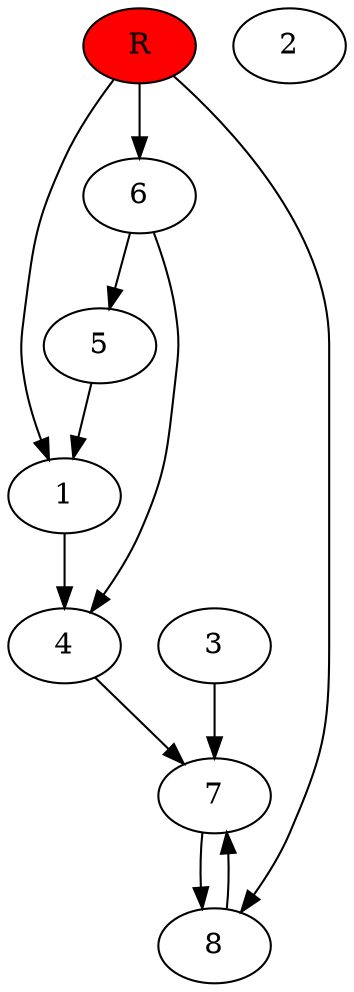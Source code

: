 digraph prb10667 {
	1
	2
	3
	4
	5
	6
	7
	8
	R [fillcolor="#ff0000" style=filled]
	1 -> 4
	3 -> 7
	4 -> 7
	5 -> 1
	6 -> 4
	6 -> 5
	7 -> 8
	8 -> 7
	R -> 1
	R -> 6
	R -> 8
}
